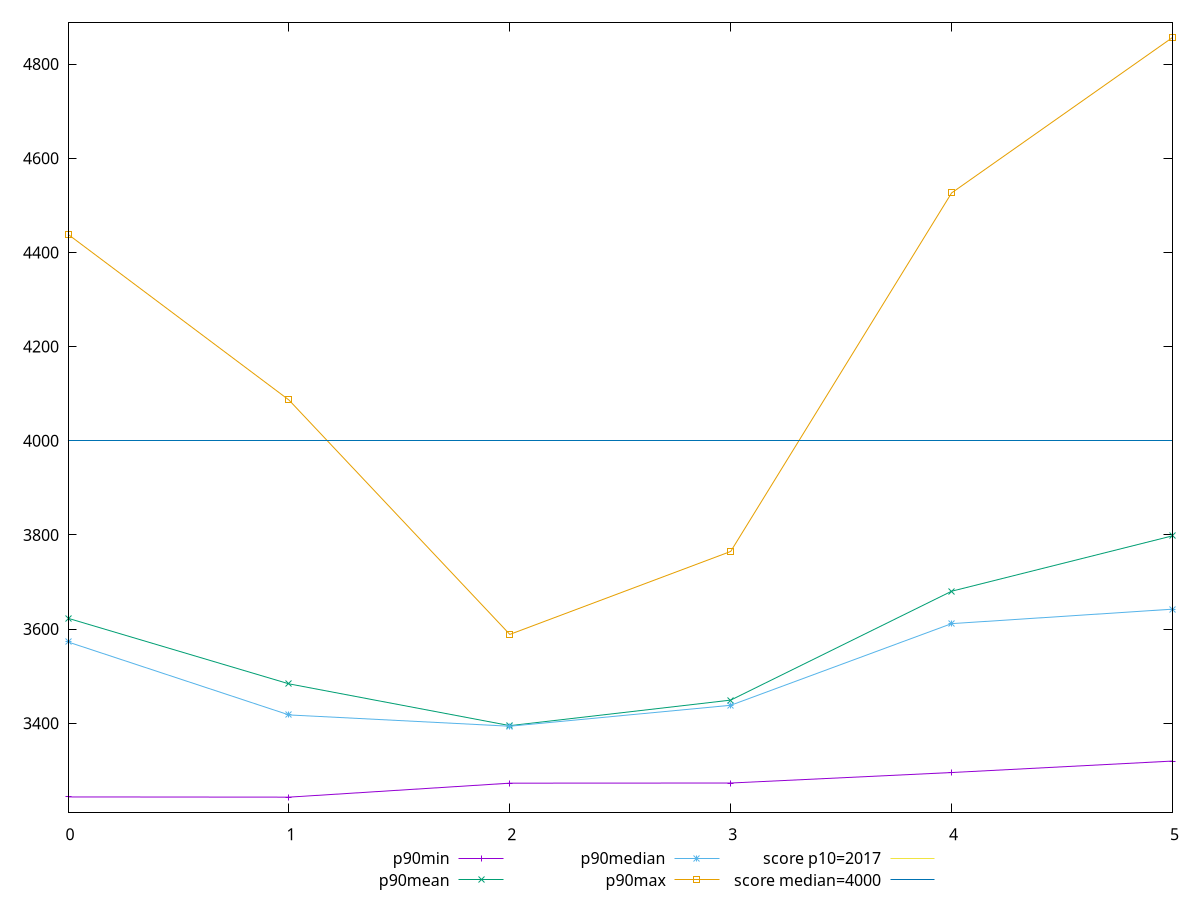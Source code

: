 reset

$p90Min <<EOF
0 3243.579999999999
1 3243.1159999999977
2 3272.819999999998
3 3273.107999999998
4 3295.423999999998
5 3319.7599999999966
EOF

$p90Mean <<EOF
0 3622.9838241758207
1 3483.7522637362604
2 3394.981274725273
3 3449.228879120877
4 3680.4694505494485
5 3798.1388571428533
EOF

$p90Median <<EOF
0 3572.675999999999
1 3417.751999999997
2 3393.74
3 3438.2520000000004
4 3611.659999999998
5 3642.379999999997
EOF

$p90Max <<EOF
0 4438.4959999999965
1 4086.6359999999995
2 3588.775999999999
3 3764.9719999999993
4 4526.371999999995
5 4856.499999999993
EOF

set key outside below
set xrange [0:5]
set yrange [3210.848319999998:4888.767679999993]
set trange [3210.848319999998:4888.767679999993]
set terminal svg size 640, 560 enhanced background rgb 'white'
set output "reprap/mainthread-work-breakdown/progression/value.svg"

plot $p90Min title "p90min" with linespoints, \
     $p90Mean title "p90mean" with linespoints, \
     $p90Median title "p90median" with linespoints, \
     $p90Max title "p90max" with linespoints, \
     2017 title "score p10=2017", \
     4000 title "score median=4000"

reset
